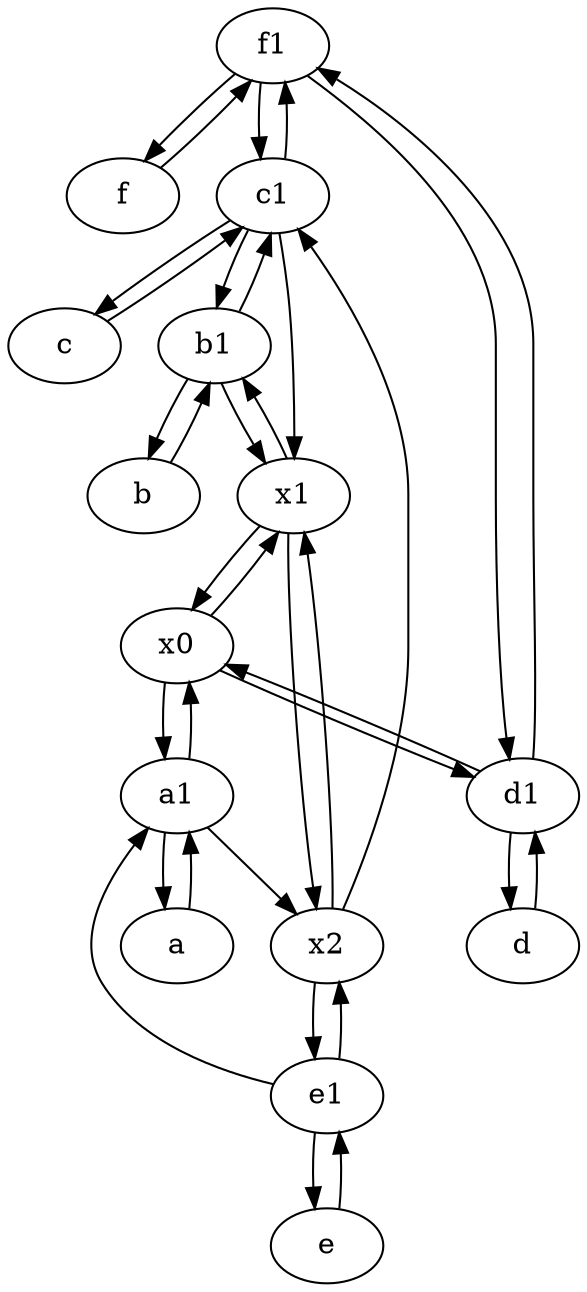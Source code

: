 digraph  {
	f1;
	b [pos="50,20!"];
	a1 [pos="40,15!"];
	a [pos="40,10!"];
	d [pos="20,30!"];
	f [pos="15,45!"];
	e1 [pos="25,45!"];
	x0;
	b1 [pos="45,20!"];
	x1;
	x2;
	e [pos="30,50!"];
	c1 [pos="30,15!"];
	d1 [pos="25,30!"];
	c [pos="20,10!"];
	c1 -> b1;
	e1 -> a1;
	a1 -> a;
	f1 -> c1;
	a1 -> x0;
	x0 -> x1;
	c1 -> f1;
	f1 -> d1;
	x2 -> x1;
	f -> f1;
	x1 -> x2;
	d1 -> f1;
	x2 -> c1;
	a1 -> x2;
	e1 -> x2;
	x0 -> d1;
	b1 -> c1;
	c -> c1;
	x2 -> e1;
	c1 -> x1;
	e -> e1;
	d1 -> x0;
	x0 -> a1;
	f1 -> f;
	x1 -> b1;
	a -> a1;
	b1 -> x1;
	b -> b1;
	e1 -> e;
	d1 -> d;
	d -> d1;
	b1 -> b;
	c1 -> c;
	x1 -> x0;

	}